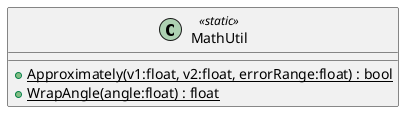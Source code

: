 @startuml
class MathUtil <<static>> {
    + {static} Approximately(v1:float, v2:float, errorRange:float) : bool
    + {static} WrapAngle(angle:float) : float
}
@enduml
